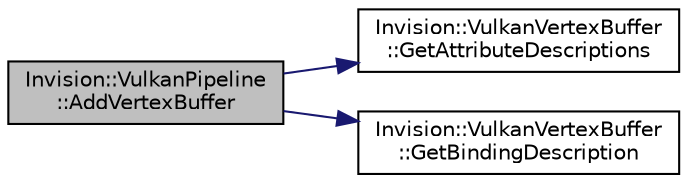 digraph "Invision::VulkanPipeline::AddVertexBuffer"
{
 // LATEX_PDF_SIZE
  edge [fontname="Helvetica",fontsize="10",labelfontname="Helvetica",labelfontsize="10"];
  node [fontname="Helvetica",fontsize="10",shape=record];
  rankdir="LR";
  Node1 [label="Invision::VulkanPipeline\l::AddVertexBuffer",height=0.2,width=0.4,color="black", fillcolor="grey75", style="filled", fontcolor="black",tooltip=" "];
  Node1 -> Node2 [color="midnightblue",fontsize="10",style="solid",fontname="Helvetica"];
  Node2 [label="Invision::VulkanVertexBuffer\l::GetAttributeDescriptions",height=0.2,width=0.4,color="black", fillcolor="white", style="filled",URL="$class_invision_1_1_vulkan_vertex_buffer.html#aa92bdfedfb2523904b2ccd789a774278",tooltip=" "];
  Node1 -> Node3 [color="midnightblue",fontsize="10",style="solid",fontname="Helvetica"];
  Node3 [label="Invision::VulkanVertexBuffer\l::GetBindingDescription",height=0.2,width=0.4,color="black", fillcolor="white", style="filled",URL="$class_invision_1_1_vulkan_vertex_buffer.html#a2b7f3d9838bd7cebac5c36fb534c1ebb",tooltip=" "];
}
